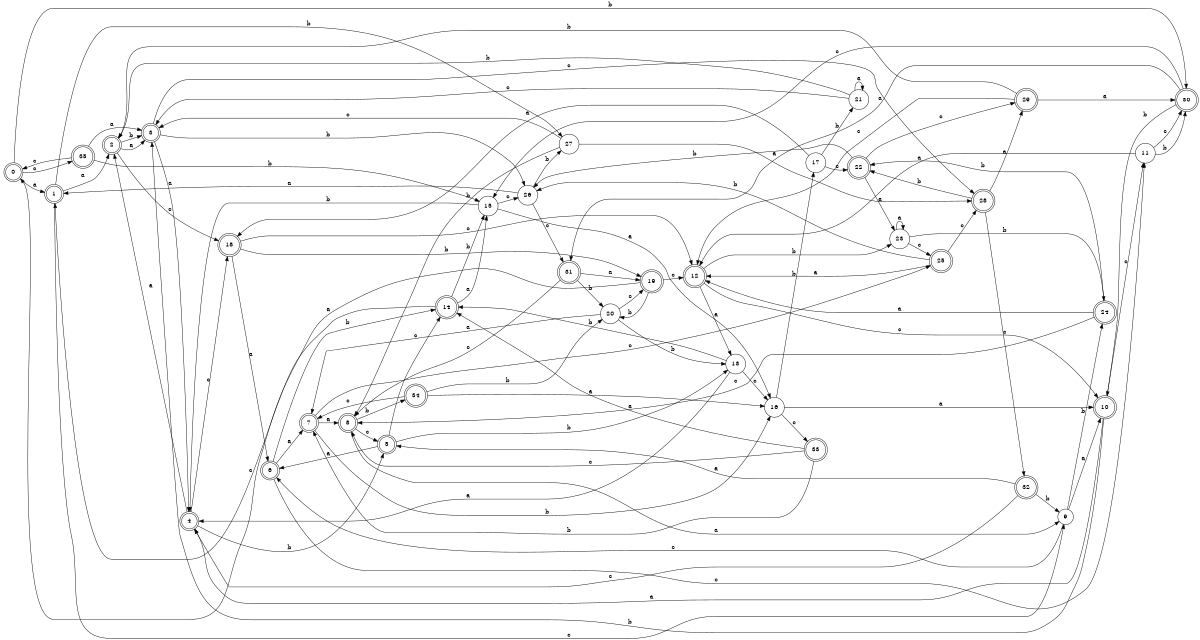digraph n29_10 {
__start0 [label="" shape="none"];

rankdir=LR;
size="8,5";

s0 [style="rounded,filled", color="black", fillcolor="white" shape="doublecircle", label="0"];
s1 [style="rounded,filled", color="black", fillcolor="white" shape="doublecircle", label="1"];
s2 [style="rounded,filled", color="black", fillcolor="white" shape="doublecircle", label="2"];
s3 [style="rounded,filled", color="black", fillcolor="white" shape="doublecircle", label="3"];
s4 [style="rounded,filled", color="black", fillcolor="white" shape="doublecircle", label="4"];
s5 [style="rounded,filled", color="black", fillcolor="white" shape="doublecircle", label="5"];
s6 [style="rounded,filled", color="black", fillcolor="white" shape="doublecircle", label="6"];
s7 [style="rounded,filled", color="black", fillcolor="white" shape="doublecircle", label="7"];
s8 [style="rounded,filled", color="black", fillcolor="white" shape="doublecircle", label="8"];
s9 [style="filled", color="black", fillcolor="white" shape="circle", label="9"];
s10 [style="rounded,filled", color="black", fillcolor="white" shape="doublecircle", label="10"];
s11 [style="filled", color="black", fillcolor="white" shape="circle", label="11"];
s12 [style="rounded,filled", color="black", fillcolor="white" shape="doublecircle", label="12"];
s13 [style="filled", color="black", fillcolor="white" shape="circle", label="13"];
s14 [style="rounded,filled", color="black", fillcolor="white" shape="doublecircle", label="14"];
s15 [style="filled", color="black", fillcolor="white" shape="circle", label="15"];
s16 [style="filled", color="black", fillcolor="white" shape="circle", label="16"];
s17 [style="filled", color="black", fillcolor="white" shape="circle", label="17"];
s18 [style="rounded,filled", color="black", fillcolor="white" shape="doublecircle", label="18"];
s19 [style="rounded,filled", color="black", fillcolor="white" shape="doublecircle", label="19"];
s20 [style="filled", color="black", fillcolor="white" shape="circle", label="20"];
s21 [style="filled", color="black", fillcolor="white" shape="circle", label="21"];
s22 [style="rounded,filled", color="black", fillcolor="white" shape="doublecircle", label="22"];
s23 [style="filled", color="black", fillcolor="white" shape="circle", label="23"];
s24 [style="rounded,filled", color="black", fillcolor="white" shape="doublecircle", label="24"];
s25 [style="rounded,filled", color="black", fillcolor="white" shape="doublecircle", label="25"];
s26 [style="filled", color="black", fillcolor="white" shape="circle", label="26"];
s27 [style="filled", color="black", fillcolor="white" shape="circle", label="27"];
s28 [style="rounded,filled", color="black", fillcolor="white" shape="doublecircle", label="28"];
s29 [style="rounded,filled", color="black", fillcolor="white" shape="doublecircle", label="29"];
s30 [style="rounded,filled", color="black", fillcolor="white" shape="doublecircle", label="30"];
s31 [style="rounded,filled", color="black", fillcolor="white" shape="doublecircle", label="31"];
s32 [style="rounded,filled", color="black", fillcolor="white" shape="doublecircle", label="32"];
s33 [style="rounded,filled", color="black", fillcolor="white" shape="doublecircle", label="33"];
s34 [style="rounded,filled", color="black", fillcolor="white" shape="doublecircle", label="34"];
s35 [style="rounded,filled", color="black", fillcolor="white" shape="doublecircle", label="35"];
s0 -> s1 [label="a"];
s0 -> s30 [label="b"];
s0 -> s35 [label="c"];
s1 -> s2 [label="a"];
s1 -> s27 [label="b"];
s1 -> s9 [label="c"];
s2 -> s3 [label="a"];
s2 -> s3 [label="b"];
s2 -> s18 [label="c"];
s3 -> s4 [label="a"];
s3 -> s26 [label="b"];
s3 -> s28 [label="c"];
s4 -> s2 [label="a"];
s4 -> s5 [label="b"];
s4 -> s18 [label="c"];
s5 -> s6 [label="a"];
s5 -> s13 [label="b"];
s5 -> s14 [label="c"];
s6 -> s7 [label="a"];
s6 -> s14 [label="b"];
s6 -> s11 [label="c"];
s7 -> s8 [label="a"];
s7 -> s16 [label="b"];
s7 -> s25 [label="c"];
s8 -> s9 [label="a"];
s8 -> s34 [label="b"];
s8 -> s5 [label="c"];
s9 -> s10 [label="a"];
s9 -> s24 [label="b"];
s9 -> s6 [label="c"];
s10 -> s4 [label="a"];
s10 -> s3 [label="b"];
s10 -> s11 [label="c"];
s11 -> s12 [label="a"];
s11 -> s30 [label="b"];
s11 -> s30 [label="c"];
s12 -> s13 [label="a"];
s12 -> s23 [label="b"];
s12 -> s10 [label="c"];
s13 -> s4 [label="a"];
s13 -> s14 [label="b"];
s13 -> s16 [label="c"];
s14 -> s15 [label="a"];
s14 -> s15 [label="b"];
s14 -> s1 [label="c"];
s15 -> s16 [label="a"];
s15 -> s4 [label="b"];
s15 -> s26 [label="c"];
s16 -> s10 [label="a"];
s16 -> s17 [label="b"];
s16 -> s33 [label="c"];
s17 -> s18 [label="a"];
s17 -> s21 [label="b"];
s17 -> s22 [label="c"];
s18 -> s6 [label="a"];
s18 -> s19 [label="b"];
s18 -> s12 [label="c"];
s19 -> s0 [label="a"];
s19 -> s20 [label="b"];
s19 -> s12 [label="c"];
s20 -> s7 [label="a"];
s20 -> s13 [label="b"];
s20 -> s19 [label="c"];
s21 -> s21 [label="a"];
s21 -> s2 [label="b"];
s21 -> s3 [label="c"];
s22 -> s23 [label="a"];
s22 -> s26 [label="b"];
s22 -> s29 [label="c"];
s23 -> s23 [label="a"];
s23 -> s24 [label="b"];
s23 -> s25 [label="c"];
s24 -> s12 [label="a"];
s24 -> s22 [label="b"];
s24 -> s8 [label="c"];
s25 -> s12 [label="a"];
s25 -> s26 [label="b"];
s25 -> s28 [label="c"];
s26 -> s1 [label="a"];
s26 -> s27 [label="b"];
s26 -> s31 [label="c"];
s27 -> s28 [label="a"];
s27 -> s8 [label="b"];
s27 -> s3 [label="c"];
s28 -> s29 [label="a"];
s28 -> s22 [label="b"];
s28 -> s32 [label="c"];
s29 -> s30 [label="a"];
s29 -> s2 [label="b"];
s29 -> s12 [label="c"];
s30 -> s31 [label="a"];
s30 -> s10 [label="b"];
s30 -> s15 [label="c"];
s31 -> s19 [label="a"];
s31 -> s20 [label="b"];
s31 -> s8 [label="c"];
s32 -> s5 [label="a"];
s32 -> s9 [label="b"];
s32 -> s4 [label="c"];
s33 -> s14 [label="a"];
s33 -> s7 [label="b"];
s33 -> s8 [label="c"];
s34 -> s16 [label="a"];
s34 -> s20 [label="b"];
s34 -> s7 [label="c"];
s35 -> s3 [label="a"];
s35 -> s15 [label="b"];
s35 -> s0 [label="c"];

}